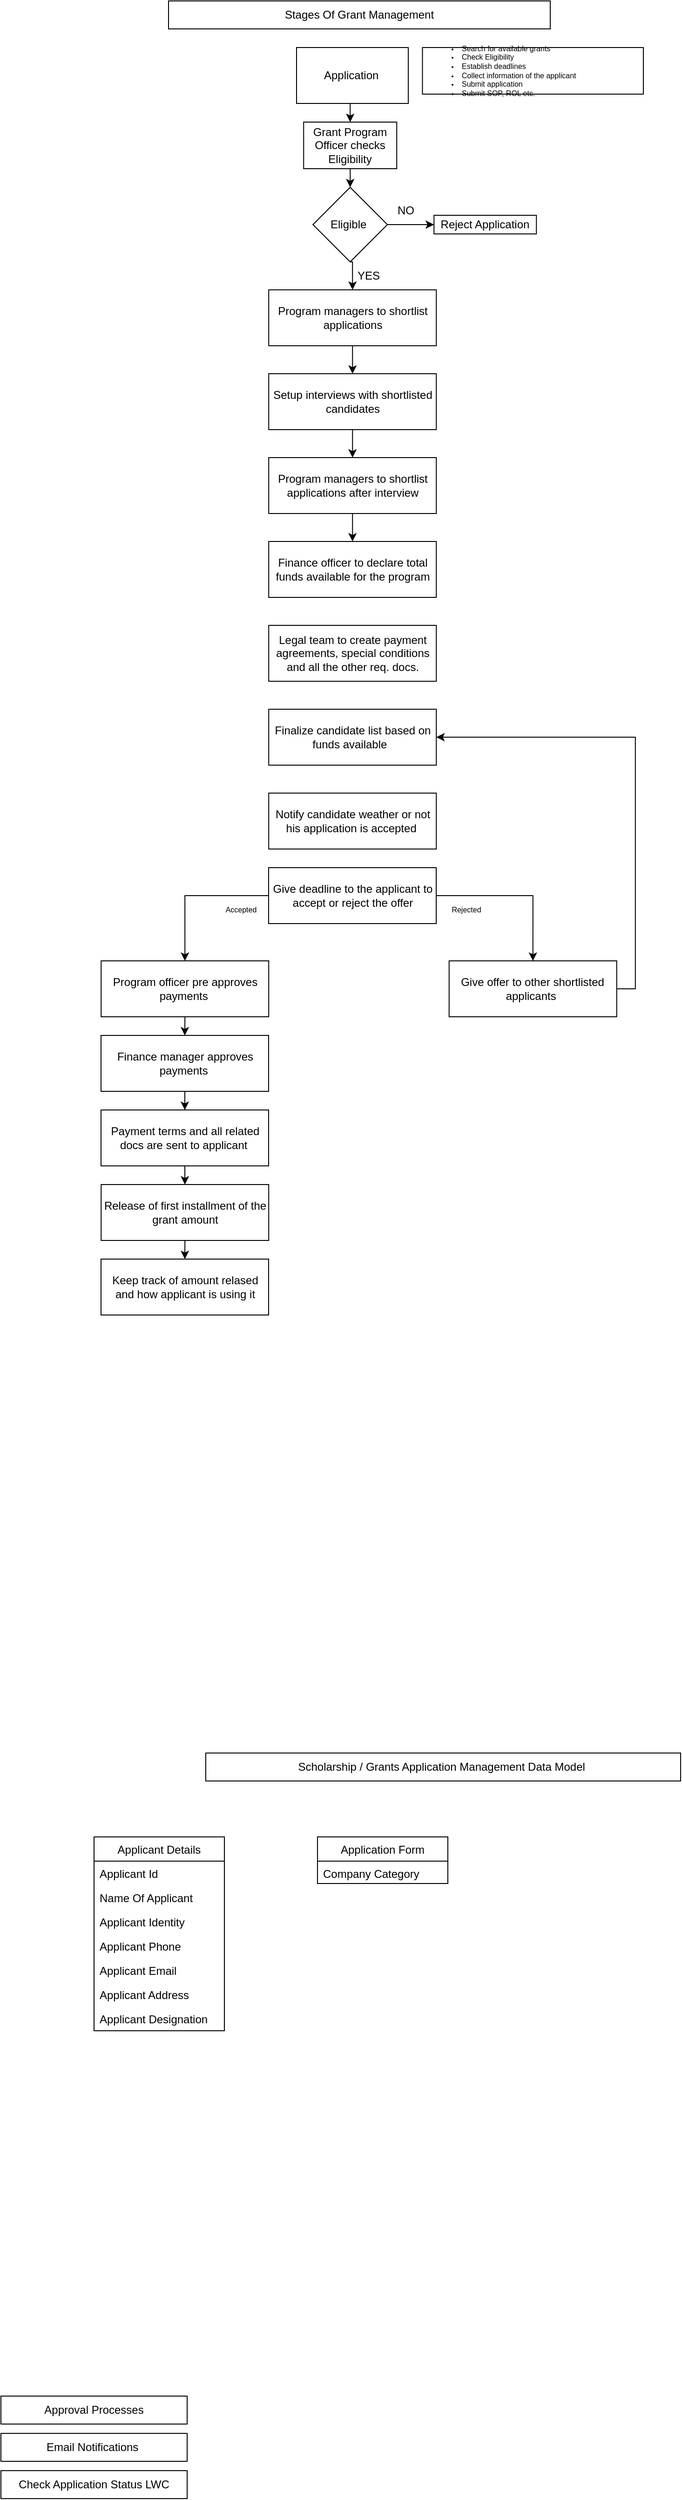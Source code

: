<mxfile version="20.6.2" type="github">
  <diagram id="g1NdRkAmtEgu-kHOYIsb" name="Page-1">
    <mxGraphModel dx="1422" dy="1890" grid="1" gridSize="10" guides="1" tooltips="1" connect="1" arrows="1" fold="1" page="1" pageScale="1" pageWidth="850" pageHeight="1100" math="0" shadow="0">
      <root>
        <mxCell id="0" />
        <mxCell id="1" parent="0" />
        <mxCell id="ku4rD2mjFedqAOvzUmAO-1" value="Applicant Details" style="swimlane;fontStyle=0;childLayout=stackLayout;horizontal=1;startSize=26;fillColor=none;horizontalStack=0;resizeParent=1;resizeParentMax=0;resizeLast=0;collapsible=1;marginBottom=0;strokeWidth=1;" parent="1" vertex="1">
          <mxGeometry x="130" y="900" width="140" height="208" as="geometry" />
        </mxCell>
        <mxCell id="ku4rD2mjFedqAOvzUmAO-2" value="Applicant Id" style="text;strokeColor=none;fillColor=none;align=left;verticalAlign=top;spacingLeft=4;spacingRight=4;overflow=hidden;rotatable=0;points=[[0,0.5],[1,0.5]];portConstraint=eastwest;strokeWidth=1;" parent="ku4rD2mjFedqAOvzUmAO-1" vertex="1">
          <mxGeometry y="26" width="140" height="26" as="geometry" />
        </mxCell>
        <mxCell id="ku4rD2mjFedqAOvzUmAO-3" value="Name Of Applicant" style="text;strokeColor=none;fillColor=none;align=left;verticalAlign=top;spacingLeft=4;spacingRight=4;overflow=hidden;rotatable=0;points=[[0,0.5],[1,0.5]];portConstraint=eastwest;strokeWidth=1;" parent="ku4rD2mjFedqAOvzUmAO-1" vertex="1">
          <mxGeometry y="52" width="140" height="26" as="geometry" />
        </mxCell>
        <mxCell id="ku4rD2mjFedqAOvzUmAO-16" value="Applicant Identity" style="text;strokeColor=none;fillColor=none;align=left;verticalAlign=top;spacingLeft=4;spacingRight=4;overflow=hidden;rotatable=0;points=[[0,0.5],[1,0.5]];portConstraint=eastwest;strokeWidth=1;" parent="ku4rD2mjFedqAOvzUmAO-1" vertex="1">
          <mxGeometry y="78" width="140" height="26" as="geometry" />
        </mxCell>
        <mxCell id="ku4rD2mjFedqAOvzUmAO-5" value="Applicant Phone" style="text;strokeColor=none;fillColor=none;align=left;verticalAlign=top;spacingLeft=4;spacingRight=4;overflow=hidden;rotatable=0;points=[[0,0.5],[1,0.5]];portConstraint=eastwest;strokeWidth=1;" parent="ku4rD2mjFedqAOvzUmAO-1" vertex="1">
          <mxGeometry y="104" width="140" height="26" as="geometry" />
        </mxCell>
        <mxCell id="ku4rD2mjFedqAOvzUmAO-7" value="Applicant Email" style="text;strokeColor=none;fillColor=none;align=left;verticalAlign=top;spacingLeft=4;spacingRight=4;overflow=hidden;rotatable=0;points=[[0,0.5],[1,0.5]];portConstraint=eastwest;strokeWidth=1;" parent="ku4rD2mjFedqAOvzUmAO-1" vertex="1">
          <mxGeometry y="130" width="140" height="26" as="geometry" />
        </mxCell>
        <mxCell id="ku4rD2mjFedqAOvzUmAO-10" value="Applicant Address" style="text;strokeColor=none;fillColor=none;align=left;verticalAlign=top;spacingLeft=4;spacingRight=4;overflow=hidden;rotatable=0;points=[[0,0.5],[1,0.5]];portConstraint=eastwest;strokeWidth=1;" parent="ku4rD2mjFedqAOvzUmAO-1" vertex="1">
          <mxGeometry y="156" width="140" height="26" as="geometry" />
        </mxCell>
        <mxCell id="ku4rD2mjFedqAOvzUmAO-9" value="Applicant Designation" style="text;strokeColor=none;fillColor=none;align=left;verticalAlign=top;spacingLeft=4;spacingRight=4;overflow=hidden;rotatable=0;points=[[0,0.5],[1,0.5]];portConstraint=eastwest;strokeWidth=1;" parent="ku4rD2mjFedqAOvzUmAO-1" vertex="1">
          <mxGeometry y="182" width="140" height="26" as="geometry" />
        </mxCell>
        <mxCell id="ku4rD2mjFedqAOvzUmAO-11" value="Application Form" style="swimlane;fontStyle=0;childLayout=stackLayout;horizontal=1;startSize=26;fillColor=none;horizontalStack=0;resizeParent=1;resizeParentMax=0;resizeLast=0;collapsible=1;marginBottom=0;strokeWidth=1;" parent="1" vertex="1">
          <mxGeometry x="370" y="900" width="140" height="50" as="geometry" />
        </mxCell>
        <mxCell id="ku4rD2mjFedqAOvzUmAO-12" value="Company Category " style="text;strokeColor=none;fillColor=none;align=left;verticalAlign=top;spacingLeft=4;spacingRight=4;overflow=hidden;rotatable=0;points=[[0,0.5],[1,0.5]];portConstraint=eastwest;strokeWidth=1;" parent="ku4rD2mjFedqAOvzUmAO-11" vertex="1">
          <mxGeometry y="26" width="140" height="24" as="geometry" />
        </mxCell>
        <mxCell id="ku4rD2mjFedqAOvzUmAO-24" value="Scholarship / Grants Application Management Data Model&amp;nbsp;" style="rounded=0;whiteSpace=wrap;html=1;strokeWidth=1;" parent="1" vertex="1">
          <mxGeometry x="250" y="810" width="510" height="30" as="geometry" />
        </mxCell>
        <mxCell id="ku4rD2mjFedqAOvzUmAO-25" value="Approval Processes" style="rounded=0;whiteSpace=wrap;html=1;strokeWidth=1;" parent="1" vertex="1">
          <mxGeometry x="30" y="1500" width="200" height="30" as="geometry" />
        </mxCell>
        <mxCell id="ku4rD2mjFedqAOvzUmAO-26" value="Email Notifications&amp;nbsp;" style="rounded=0;whiteSpace=wrap;html=1;strokeWidth=1;" parent="1" vertex="1">
          <mxGeometry x="30" y="1540" width="200" height="30" as="geometry" />
        </mxCell>
        <mxCell id="ku4rD2mjFedqAOvzUmAO-27" value="Check Application Status LWC" style="rounded=0;whiteSpace=wrap;html=1;strokeWidth=1;" parent="1" vertex="1">
          <mxGeometry x="30" y="1580" width="200" height="30" as="geometry" />
        </mxCell>
        <mxCell id="FgcfpgPcmg5inHo28Lzp-1" value="Stages Of Grant Management" style="rounded=0;whiteSpace=wrap;html=1;strokeWidth=1;" parent="1" vertex="1">
          <mxGeometry x="210" y="-1070" width="410" height="30" as="geometry" />
        </mxCell>
        <mxCell id="WLysvCGqEz9dYXmvK1la-10" style="edgeStyle=orthogonalEdgeStyle;rounded=0;orthogonalLoop=1;jettySize=auto;html=1;exitX=0.5;exitY=1;exitDx=0;exitDy=0;entryX=0.5;entryY=0;entryDx=0;entryDy=0;strokeWidth=1;fontSize=8;" parent="1" source="FgcfpgPcmg5inHo28Lzp-3" target="FgcfpgPcmg5inHo28Lzp-31" edge="1">
          <mxGeometry relative="1" as="geometry" />
        </mxCell>
        <mxCell id="FgcfpgPcmg5inHo28Lzp-3" value="Application&amp;nbsp;" style="rounded=0;whiteSpace=wrap;html=1;strokeWidth=1;" parent="1" vertex="1">
          <mxGeometry x="347.5" y="-1020" width="120" height="60" as="geometry" />
        </mxCell>
        <mxCell id="FgcfpgPcmg5inHo28Lzp-9" value="&lt;ul style=&quot;font-size: 8px;&quot;&gt;&lt;li style=&quot;&quot;&gt;Search for available grants&amp;nbsp;&lt;/li&gt;&lt;li style=&quot;&quot;&gt;Check Eligibility&amp;nbsp;&lt;/li&gt;&lt;li style=&quot;&quot;&gt;Establish deadlines&amp;nbsp;&lt;/li&gt;&lt;li style=&quot;&quot;&gt;Collect information of the applicant&amp;nbsp;&lt;/li&gt;&lt;li style=&quot;&quot;&gt;Submit application&amp;nbsp;&lt;/li&gt;&lt;li style=&quot;&quot;&gt;Submit SOP, ROL etc.&lt;/li&gt;&lt;/ul&gt;" style="rounded=0;whiteSpace=wrap;html=1;align=left;strokeWidth=1;" parent="1" vertex="1">
          <mxGeometry x="482.74" y="-1020" width="237.26" height="50" as="geometry" />
        </mxCell>
        <mxCell id="FgcfpgPcmg5inHo28Lzp-26" style="edgeStyle=orthogonalEdgeStyle;rounded=0;orthogonalLoop=1;jettySize=auto;html=1;exitX=0.5;exitY=1;exitDx=0;exitDy=0;strokeWidth=1;" parent="1" source="FgcfpgPcmg5inHo28Lzp-21" edge="1">
          <mxGeometry relative="1" as="geometry">
            <mxPoint x="405.12" y="-790" as="targetPoint" />
          </mxGeometry>
        </mxCell>
        <mxCell id="FgcfpgPcmg5inHo28Lzp-28" style="edgeStyle=orthogonalEdgeStyle;rounded=0;orthogonalLoop=1;jettySize=auto;html=1;exitX=1;exitY=0.5;exitDx=0;exitDy=0;strokeWidth=1;" parent="1" source="FgcfpgPcmg5inHo28Lzp-21" edge="1">
          <mxGeometry relative="1" as="geometry">
            <mxPoint x="495.12" y="-830" as="targetPoint" />
          </mxGeometry>
        </mxCell>
        <mxCell id="FgcfpgPcmg5inHo28Lzp-34" style="edgeStyle=orthogonalEdgeStyle;rounded=0;orthogonalLoop=1;jettySize=auto;html=1;exitX=0.5;exitY=1;exitDx=0;exitDy=0;entryX=0.5;entryY=0;entryDx=0;entryDy=0;strokeWidth=1;" parent="1" source="FgcfpgPcmg5inHo28Lzp-21" target="FgcfpgPcmg5inHo28Lzp-30" edge="1">
          <mxGeometry relative="1" as="geometry" />
        </mxCell>
        <mxCell id="FgcfpgPcmg5inHo28Lzp-21" value="Eligible&amp;nbsp;" style="rhombus;whiteSpace=wrap;html=1;rounded=0;strokeWidth=1;" parent="1" vertex="1">
          <mxGeometry x="365.12" y="-870" width="80" height="80" as="geometry" />
        </mxCell>
        <mxCell id="FgcfpgPcmg5inHo28Lzp-27" value="Reject Application" style="rounded=0;whiteSpace=wrap;html=1;strokeWidth=1;" parent="1" vertex="1">
          <mxGeometry x="495.12" y="-840" width="110" height="20" as="geometry" />
        </mxCell>
        <mxCell id="FgcfpgPcmg5inHo28Lzp-29" value="NO" style="text;html=1;strokeColor=none;fillColor=none;align=center;verticalAlign=middle;whiteSpace=wrap;rounded=0;strokeWidth=1;" parent="1" vertex="1">
          <mxGeometry x="435.12" y="-860" width="60" height="30" as="geometry" />
        </mxCell>
        <mxCell id="WLysvCGqEz9dYXmvK1la-4" style="edgeStyle=orthogonalEdgeStyle;rounded=0;orthogonalLoop=1;jettySize=auto;html=1;exitX=0.5;exitY=1;exitDx=0;exitDy=0;entryX=0.5;entryY=0;entryDx=0;entryDy=0;strokeWidth=1;fontSize=8;" parent="1" source="FgcfpgPcmg5inHo28Lzp-30" target="WLysvCGqEz9dYXmvK1la-2" edge="1">
          <mxGeometry relative="1" as="geometry" />
        </mxCell>
        <mxCell id="FgcfpgPcmg5inHo28Lzp-30" value="Program managers to shortlist applications" style="rounded=0;whiteSpace=wrap;html=1;strokeWidth=1;" parent="1" vertex="1">
          <mxGeometry x="317.62" y="-760" width="180" height="60" as="geometry" />
        </mxCell>
        <mxCell id="FgcfpgPcmg5inHo28Lzp-32" style="edgeStyle=orthogonalEdgeStyle;rounded=0;orthogonalLoop=1;jettySize=auto;html=1;exitX=0.5;exitY=1;exitDx=0;exitDy=0;entryX=0.5;entryY=0;entryDx=0;entryDy=0;strokeWidth=1;" parent="1" source="FgcfpgPcmg5inHo28Lzp-31" target="FgcfpgPcmg5inHo28Lzp-21" edge="1">
          <mxGeometry relative="1" as="geometry" />
        </mxCell>
        <mxCell id="FgcfpgPcmg5inHo28Lzp-31" value="Grant Program Officer checks Eligibility" style="rounded=0;whiteSpace=wrap;html=1;strokeWidth=1;" parent="1" vertex="1">
          <mxGeometry x="355.12" y="-940" width="100" height="50" as="geometry" />
        </mxCell>
        <mxCell id="FgcfpgPcmg5inHo28Lzp-35" value="YES" style="text;html=1;strokeColor=none;fillColor=none;align=center;verticalAlign=middle;whiteSpace=wrap;rounded=0;strokeWidth=1;" parent="1" vertex="1">
          <mxGeometry x="395.12" y="-790" width="60" height="30" as="geometry" />
        </mxCell>
        <mxCell id="WLysvCGqEz9dYXmvK1la-5" style="edgeStyle=orthogonalEdgeStyle;rounded=0;orthogonalLoop=1;jettySize=auto;html=1;exitX=0.5;exitY=1;exitDx=0;exitDy=0;entryX=0.5;entryY=0;entryDx=0;entryDy=0;strokeWidth=1;fontSize=8;" parent="1" source="WLysvCGqEz9dYXmvK1la-2" target="WLysvCGqEz9dYXmvK1la-3" edge="1">
          <mxGeometry relative="1" as="geometry" />
        </mxCell>
        <mxCell id="WLysvCGqEz9dYXmvK1la-2" value="Setup interviews with shortlisted candidates" style="rounded=0;whiteSpace=wrap;html=1;strokeWidth=1;" parent="1" vertex="1">
          <mxGeometry x="317.62" y="-670" width="180" height="60" as="geometry" />
        </mxCell>
        <mxCell id="WLysvCGqEz9dYXmvK1la-7" style="edgeStyle=orthogonalEdgeStyle;rounded=0;orthogonalLoop=1;jettySize=auto;html=1;exitX=0.5;exitY=1;exitDx=0;exitDy=0;entryX=0.5;entryY=0;entryDx=0;entryDy=0;strokeWidth=1;fontSize=8;" parent="1" source="WLysvCGqEz9dYXmvK1la-3" target="WLysvCGqEz9dYXmvK1la-6" edge="1">
          <mxGeometry relative="1" as="geometry" />
        </mxCell>
        <mxCell id="WLysvCGqEz9dYXmvK1la-3" value="Program managers to shortlist applications after interview" style="rounded=0;whiteSpace=wrap;html=1;strokeWidth=1;" parent="1" vertex="1">
          <mxGeometry x="317.62" y="-580" width="180" height="60" as="geometry" />
        </mxCell>
        <mxCell id="WLysvCGqEz9dYXmvK1la-6" value="Finance officer to declare total funds available for the program" style="rounded=0;whiteSpace=wrap;html=1;" parent="1" vertex="1">
          <mxGeometry x="317.62" y="-490" width="180" height="60" as="geometry" />
        </mxCell>
        <mxCell id="WLysvCGqEz9dYXmvK1la-12" value="Legal team to create payment agreements, special conditions and all the other req. docs." style="rounded=0;whiteSpace=wrap;html=1;" parent="1" vertex="1">
          <mxGeometry x="317.62" y="-400" width="180" height="60" as="geometry" />
        </mxCell>
        <mxCell id="WLysvCGqEz9dYXmvK1la-13" value="Finalize candidate list based on funds available&amp;nbsp;&amp;nbsp;" style="rounded=0;whiteSpace=wrap;html=1;" parent="1" vertex="1">
          <mxGeometry x="317.62" y="-310" width="180" height="60" as="geometry" />
        </mxCell>
        <mxCell id="WLysvCGqEz9dYXmvK1la-14" value="Notify candidate weather or not his application is accepted&amp;nbsp;" style="rounded=0;whiteSpace=wrap;html=1;" parent="1" vertex="1">
          <mxGeometry x="317.62" y="-220" width="180" height="60" as="geometry" />
        </mxCell>
        <mxCell id="WLysvCGqEz9dYXmvK1la-20" style="edgeStyle=orthogonalEdgeStyle;rounded=0;orthogonalLoop=1;jettySize=auto;html=1;exitX=0;exitY=0.5;exitDx=0;exitDy=0;entryX=0.5;entryY=0;entryDx=0;entryDy=0;strokeWidth=1;fontSize=8;" parent="1" source="WLysvCGqEz9dYXmvK1la-15" target="WLysvCGqEz9dYXmvK1la-19" edge="1">
          <mxGeometry relative="1" as="geometry" />
        </mxCell>
        <mxCell id="WLysvCGqEz9dYXmvK1la-21" style="edgeStyle=orthogonalEdgeStyle;rounded=0;orthogonalLoop=1;jettySize=auto;html=1;exitX=1;exitY=0.5;exitDx=0;exitDy=0;entryX=0.5;entryY=0;entryDx=0;entryDy=0;strokeWidth=1;fontSize=8;" parent="1" source="WLysvCGqEz9dYXmvK1la-15" target="WLysvCGqEz9dYXmvK1la-18" edge="1">
          <mxGeometry relative="1" as="geometry" />
        </mxCell>
        <mxCell id="WLysvCGqEz9dYXmvK1la-15" value="Give deadline to the applicant to accept or reject the offer" style="rounded=0;whiteSpace=wrap;html=1;" parent="1" vertex="1">
          <mxGeometry x="317.5" y="-140" width="180" height="60" as="geometry" />
        </mxCell>
        <mxCell id="WLysvCGqEz9dYXmvK1la-33" style="edgeStyle=orthogonalEdgeStyle;rounded=0;orthogonalLoop=1;jettySize=auto;html=1;exitX=1;exitY=0.5;exitDx=0;exitDy=0;entryX=1;entryY=0.5;entryDx=0;entryDy=0;strokeWidth=1;fontSize=8;" parent="1" source="WLysvCGqEz9dYXmvK1la-18" target="WLysvCGqEz9dYXmvK1la-13" edge="1">
          <mxGeometry relative="1" as="geometry" />
        </mxCell>
        <mxCell id="WLysvCGqEz9dYXmvK1la-18" value="Give offer to other shortlisted applicants&amp;nbsp;" style="rounded=0;whiteSpace=wrap;html=1;" parent="1" vertex="1">
          <mxGeometry x="511.37" y="-40" width="180" height="60" as="geometry" />
        </mxCell>
        <mxCell id="WLysvCGqEz9dYXmvK1la-27" style="edgeStyle=orthogonalEdgeStyle;rounded=0;orthogonalLoop=1;jettySize=auto;html=1;exitX=0.5;exitY=1;exitDx=0;exitDy=0;entryX=0.5;entryY=0;entryDx=0;entryDy=0;strokeWidth=1;fontSize=8;" parent="1" source="WLysvCGqEz9dYXmvK1la-19" target="WLysvCGqEz9dYXmvK1la-24" edge="1">
          <mxGeometry relative="1" as="geometry" />
        </mxCell>
        <mxCell id="WLysvCGqEz9dYXmvK1la-19" value="Program officer pre approves payments&amp;nbsp;" style="rounded=0;whiteSpace=wrap;html=1;" parent="1" vertex="1">
          <mxGeometry x="137.62" y="-40" width="180" height="60" as="geometry" />
        </mxCell>
        <mxCell id="WLysvCGqEz9dYXmvK1la-22" value="Accepted" style="text;html=1;strokeColor=none;fillColor=none;align=center;verticalAlign=middle;whiteSpace=wrap;rounded=0;strokeWidth=1;fontSize=8;" parent="1" vertex="1">
          <mxGeometry x="257.62" y="-110" width="60" height="30" as="geometry" />
        </mxCell>
        <mxCell id="WLysvCGqEz9dYXmvK1la-23" value="Rejected" style="text;html=1;strokeColor=none;fillColor=none;align=center;verticalAlign=middle;whiteSpace=wrap;rounded=0;strokeWidth=1;fontSize=8;" parent="1" vertex="1">
          <mxGeometry x="500" y="-105" width="60" height="20" as="geometry" />
        </mxCell>
        <mxCell id="WLysvCGqEz9dYXmvK1la-28" style="edgeStyle=orthogonalEdgeStyle;rounded=0;orthogonalLoop=1;jettySize=auto;html=1;exitX=0.5;exitY=1;exitDx=0;exitDy=0;strokeWidth=1;fontSize=8;" parent="1" source="WLysvCGqEz9dYXmvK1la-24" target="WLysvCGqEz9dYXmvK1la-25" edge="1">
          <mxGeometry relative="1" as="geometry" />
        </mxCell>
        <mxCell id="WLysvCGqEz9dYXmvK1la-24" value="Finance manager approves payments&amp;nbsp;" style="rounded=0;whiteSpace=wrap;html=1;" parent="1" vertex="1">
          <mxGeometry x="137.5" y="40" width="180" height="60" as="geometry" />
        </mxCell>
        <mxCell id="WLysvCGqEz9dYXmvK1la-29" style="edgeStyle=orthogonalEdgeStyle;rounded=0;orthogonalLoop=1;jettySize=auto;html=1;exitX=0.5;exitY=1;exitDx=0;exitDy=0;entryX=0.5;entryY=0;entryDx=0;entryDy=0;strokeWidth=1;fontSize=8;" parent="1" source="WLysvCGqEz9dYXmvK1la-25" target="WLysvCGqEz9dYXmvK1la-26" edge="1">
          <mxGeometry relative="1" as="geometry" />
        </mxCell>
        <mxCell id="WLysvCGqEz9dYXmvK1la-25" value="Payment terms and all related docs are sent to applicant&amp;nbsp;" style="rounded=0;whiteSpace=wrap;html=1;" parent="1" vertex="1">
          <mxGeometry x="137.5" y="120" width="180" height="60" as="geometry" />
        </mxCell>
        <mxCell id="WLysvCGqEz9dYXmvK1la-32" style="edgeStyle=orthogonalEdgeStyle;rounded=0;orthogonalLoop=1;jettySize=auto;html=1;exitX=0.5;exitY=1;exitDx=0;exitDy=0;entryX=0.5;entryY=0;entryDx=0;entryDy=0;strokeWidth=1;fontSize=8;" parent="1" source="WLysvCGqEz9dYXmvK1la-26" target="WLysvCGqEz9dYXmvK1la-31" edge="1">
          <mxGeometry relative="1" as="geometry" />
        </mxCell>
        <mxCell id="WLysvCGqEz9dYXmvK1la-26" value="Release of first installment of the grant amount" style="rounded=0;whiteSpace=wrap;html=1;" parent="1" vertex="1">
          <mxGeometry x="137.62" y="200" width="180" height="60" as="geometry" />
        </mxCell>
        <mxCell id="WLysvCGqEz9dYXmvK1la-31" value="Keep track of amount relased and how applicant is using it" style="rounded=0;whiteSpace=wrap;html=1;" parent="1" vertex="1">
          <mxGeometry x="137.5" y="280" width="180" height="60" as="geometry" />
        </mxCell>
      </root>
    </mxGraphModel>
  </diagram>
</mxfile>
